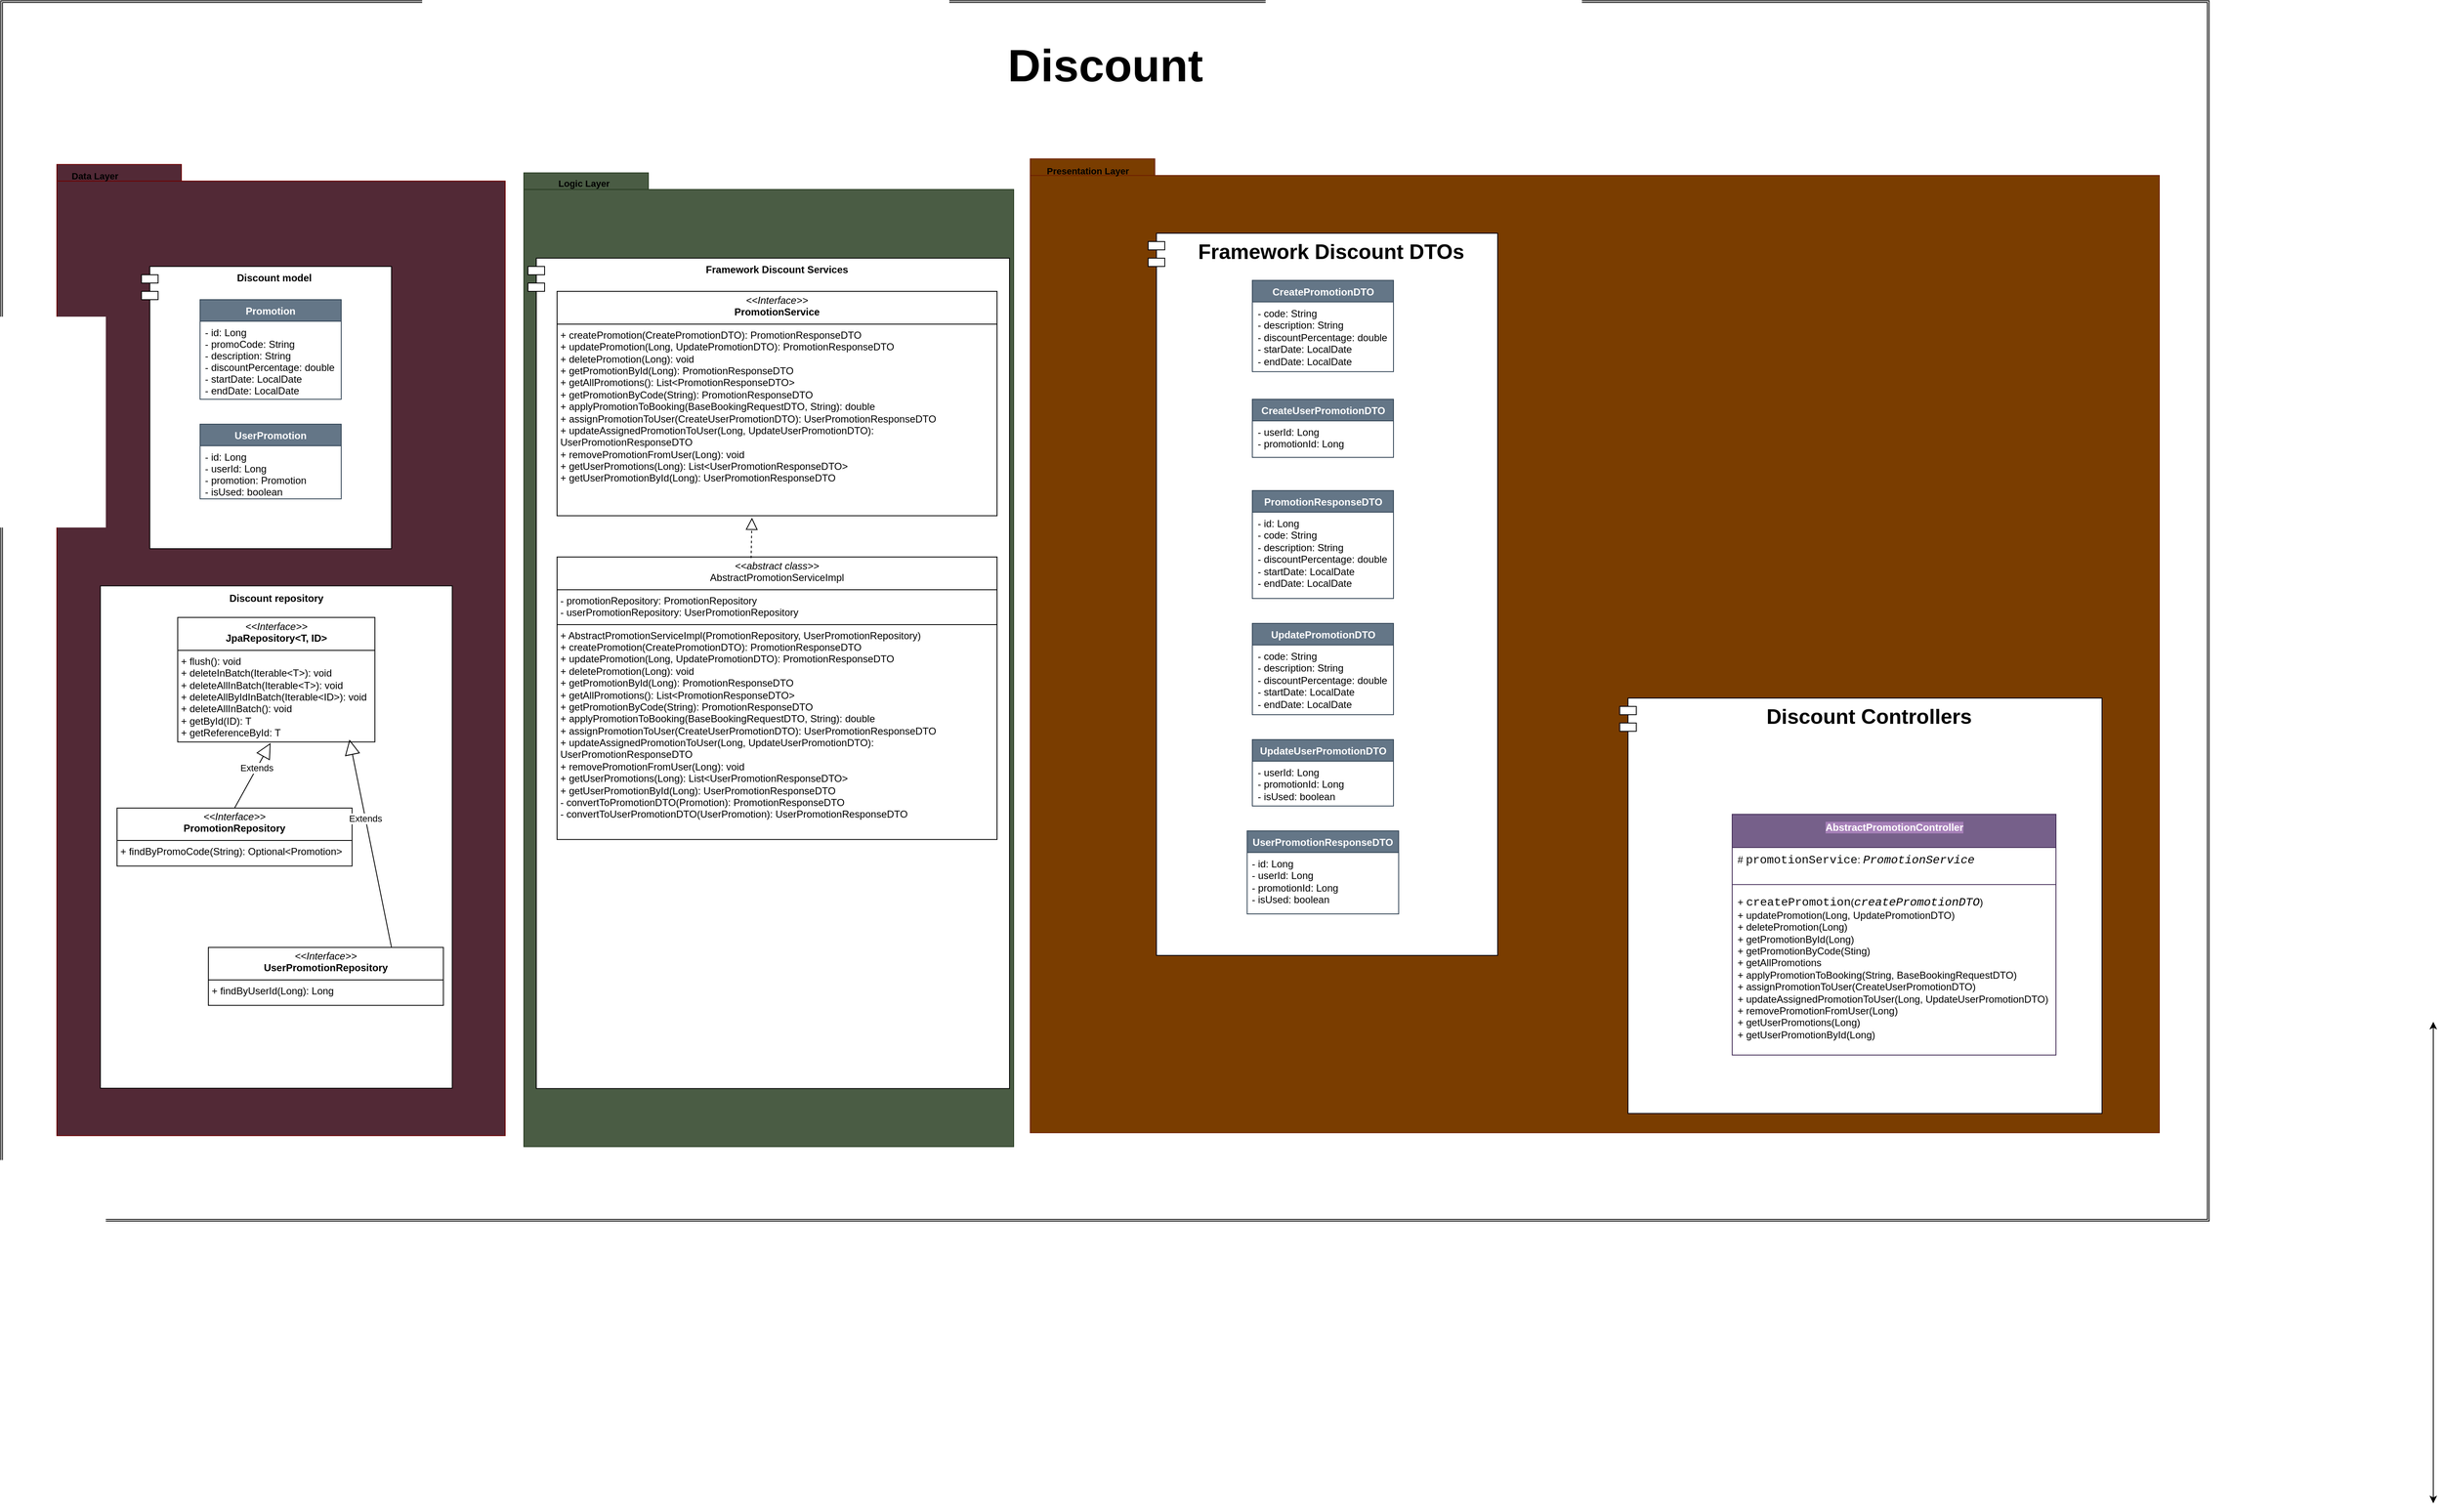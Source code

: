 <mxfile version="24.6.4" type="github">
  <diagram id="C5RBs43oDa-KdzZeNtuy" name="Page-1">
    <mxGraphModel dx="679" dy="1391" grid="1" gridSize="10" guides="1" tooltips="1" connect="1" arrows="1" fold="1" page="1" pageScale="1" pageWidth="827" pageHeight="1169" math="0" shadow="0">
      <root>
        <mxCell id="WIyWlLk6GJQsqaUBKTNV-0" />
        <mxCell id="WIyWlLk6GJQsqaUBKTNV-1" parent="WIyWlLk6GJQsqaUBKTNV-0" />
        <mxCell id="WFfvslT1npfCpkci80M0-1" value="" style="shape=ext;double=1;rounded=0;whiteSpace=wrap;html=1;" vertex="1" parent="WIyWlLk6GJQsqaUBKTNV-1">
          <mxGeometry x="1720" y="330" width="2660" height="1470" as="geometry" />
        </mxCell>
        <mxCell id="WFfvslT1npfCpkci80M0-2" value="`" style="shape=folder;fontStyle=1;spacingTop=10;tabWidth=150;tabHeight=20;tabPosition=left;html=1;whiteSpace=wrap;fillColor=#522936;strokeColor=#6F0000;fontColor=#ffffff;fillStyle=solid;" vertex="1" parent="WIyWlLk6GJQsqaUBKTNV-1">
          <mxGeometry x="1787.5" y="527.18" width="540" height="1170" as="geometry" />
        </mxCell>
        <mxCell id="WFfvslT1npfCpkci80M0-3" value="&lt;font style=&quot;font-size: 11px;&quot;&gt;Data Layer&lt;/font&gt;" style="text;strokeColor=none;fillColor=none;html=1;fontSize=24;fontStyle=1;verticalAlign=middle;align=center;" vertex="1" parent="WIyWlLk6GJQsqaUBKTNV-1">
          <mxGeometry x="1729.245" y="503" width="207.696" height="68.351" as="geometry" />
        </mxCell>
        <mxCell id="WFfvslT1npfCpkci80M0-4" value="" style="group;" connectable="0" vertex="1" parent="WIyWlLk6GJQsqaUBKTNV-1">
          <mxGeometry x="2350" y="510.33" width="626" height="1350" as="geometry" />
        </mxCell>
        <mxCell id="WFfvslT1npfCpkci80M0-5" value="" style="shape=folder;fontStyle=1;spacingTop=10;tabWidth=150;tabHeight=20;tabPosition=left;html=1;whiteSpace=wrap;fillColor=#4A5C44;strokeColor=#273b21;fontColor=#ffffff;fillStyle=solid;" vertex="1" parent="WFfvslT1npfCpkci80M0-4">
          <mxGeometry y="26.88" width="590" height="1173.12" as="geometry" />
        </mxCell>
        <mxCell id="WFfvslT1npfCpkci80M0-6" value="&lt;b style=&quot;border-color: var(--border-color);&quot;&gt;Framework Discount Services&lt;/b&gt;" style="shape=module;align=left;spacingLeft=20;align=center;verticalAlign=top;whiteSpace=wrap;html=1;" vertex="1" parent="WFfvslT1npfCpkci80M0-4">
          <mxGeometry x="5" y="129.68" width="580" height="1000.32" as="geometry" />
        </mxCell>
        <mxCell id="WFfvslT1npfCpkci80M0-7" value="&lt;font style=&quot;font-size: 11px;&quot;&gt;Logic Layer&lt;/font&gt;" style="text;strokeColor=none;fillColor=none;html=1;fontSize=24;fontStyle=1;verticalAlign=middle;align=center;" vertex="1" parent="WFfvslT1npfCpkci80M0-4">
          <mxGeometry x="-40.005" width="223.077" height="70.547" as="geometry" />
        </mxCell>
        <mxCell id="WFfvslT1npfCpkci80M0-284" value="&lt;p style=&quot;margin:0px;margin-top:4px;text-align:center;&quot;&gt;&lt;i&gt;&amp;lt;&amp;lt;Interface&amp;gt;&amp;gt;&lt;/i&gt;&lt;br&gt;&lt;b&gt;PromotionService&lt;/b&gt;&lt;/p&gt;&lt;hr size=&quot;1&quot; style=&quot;border-style:solid;&quot;&gt;&lt;p style=&quot;margin:0px;margin-left:4px;&quot;&gt;+ createPromotion(CreatePromotionDTO): PromotionResponseDTO&lt;/p&gt;&lt;p style=&quot;margin:0px;margin-left:4px;&quot;&gt;+ updatePromotion(Long, UpdatePromotionDTO): PromotionResponseDTO&lt;/p&gt;&lt;p style=&quot;margin:0px;margin-left:4px;&quot;&gt;+ deletePromotion(Long): void&lt;/p&gt;&lt;p style=&quot;margin:0px;margin-left:4px;&quot;&gt;+ getPromotionById(Long): PromotionResponseDTO&lt;/p&gt;&lt;p style=&quot;margin:0px;margin-left:4px;&quot;&gt;+ getAllPromotions(): List&amp;lt;PromotionResponseDTO&amp;gt;&lt;/p&gt;&lt;p style=&quot;margin:0px;margin-left:4px;&quot;&gt;+ getPromotionByCode(String): PromotionResponseDTO&lt;/p&gt;&lt;p style=&quot;margin:0px;margin-left:4px;&quot;&gt;+ applyPromotionToBooking(BaseBookingRequestDTO, String): double&lt;/p&gt;&lt;p style=&quot;margin:0px;margin-left:4px;&quot;&gt;+ assignPromotionToUser(CreateUserPromotionDTO): UserPromotionResponseDTO&lt;/p&gt;&lt;p style=&quot;margin:0px;margin-left:4px;&quot;&gt;+ updateAssignedPromotionToUser(Long, UpdateUserPromotionDTO): UserPromotionResponseDTO&lt;/p&gt;&lt;p style=&quot;margin:0px;margin-left:4px;&quot;&gt;+ removePromotionFromUser(Long): void&lt;/p&gt;&lt;p style=&quot;margin:0px;margin-left:4px;&quot;&gt;+ getUserPromotions(Long): List&amp;lt;UserPromotionResponseDTO&amp;gt;&lt;/p&gt;&lt;p style=&quot;margin:0px;margin-left:4px;&quot;&gt;+ getUserPromotionById(Long): UserPromotionResponseDTO&lt;/p&gt;" style="verticalAlign=top;align=left;overflow=fill;html=1;whiteSpace=wrap;" vertex="1" parent="WFfvslT1npfCpkci80M0-4">
          <mxGeometry x="40" y="169.67" width="530" height="270.33" as="geometry" />
        </mxCell>
        <mxCell id="WFfvslT1npfCpkci80M0-285" value="&lt;p style=&quot;margin:0px;margin-top:4px;text-align:center;&quot;&gt;&lt;i&gt;&amp;lt;&amp;lt;abstract class&amp;gt;&amp;gt;&lt;/i&gt;&lt;br&gt;AbstractPromotionServiceImpl&lt;br&gt;&lt;/p&gt;&lt;hr size=&quot;1&quot; style=&quot;border-style:solid;&quot;&gt;&lt;p style=&quot;margin:0px;margin-left:4px;&quot;&gt;- promotionRepository: PromotionRepository&lt;/p&gt;&lt;p style=&quot;margin:0px;margin-left:4px;&quot;&gt;- userPromotionRepository: UserPromotionRepository&lt;/p&gt;&lt;hr size=&quot;1&quot; style=&quot;border-style:solid;&quot;&gt;&lt;p style=&quot;margin:0px;margin-left:4px;&quot;&gt;+ AbstractPromotionServiceImpl(PromotionRepository, UserPromotionRepository)&lt;/p&gt;&lt;p style=&quot;margin:0px;margin-left:4px;&quot;&gt;+ createPromotion(CreatePromotionDTO): PromotionResponseDTO&lt;/p&gt;&lt;p style=&quot;margin:0px;margin-left:4px;&quot;&gt;+ updatePromotion(Long, UpdatePromotionDTO): PromotionResponseDTO&lt;/p&gt;&lt;p style=&quot;margin:0px;margin-left:4px;&quot;&gt;+ deletePromotion(Long): void&lt;/p&gt;&lt;p style=&quot;margin:0px;margin-left:4px;&quot;&gt;+ getPromotionById(Long): PromotionResponseDTO&lt;/p&gt;&lt;p style=&quot;margin:0px;margin-left:4px;&quot;&gt;+ getAllPromotions(): List&amp;lt;PromotionResponseDTO&amp;gt;&lt;/p&gt;&lt;p style=&quot;margin:0px;margin-left:4px;&quot;&gt;+ getPromotionByCode(String): PromotionResponseDTO&lt;/p&gt;&lt;p style=&quot;margin:0px;margin-left:4px;&quot;&gt;+ applyPromotionToBooking(BaseBookingRequestDTO, String): double&lt;/p&gt;&lt;p style=&quot;margin:0px;margin-left:4px;&quot;&gt;+ assignPromotionToUser(CreateUserPromotionDTO): UserPromotionResponseDTO&lt;/p&gt;&lt;p style=&quot;margin:0px;margin-left:4px;&quot;&gt;+ updateAssignedPromotionToUser(Long, UpdateUserPromotionDTO): UserPromotionResponseDTO&lt;/p&gt;&lt;p style=&quot;margin:0px;margin-left:4px;&quot;&gt;+ removePromotionFromUser(Long): void&lt;/p&gt;&lt;p style=&quot;margin:0px;margin-left:4px;&quot;&gt;+ getUserPromotions(Long): List&amp;lt;UserPromotionResponseDTO&amp;gt;&lt;/p&gt;&lt;p style=&quot;margin:0px;margin-left:4px;&quot;&gt;+ getUserPromotionById(Long): UserPromotionResponseDTO&lt;/p&gt;&lt;p style=&quot;margin:0px;margin-left:4px;&quot;&gt;- convertToPromotionDTO(Promotion): PromotionResponseDTO&lt;/p&gt;&lt;p style=&quot;margin:0px;margin-left:4px;&quot;&gt;- convertToUserPromotionDTO(UserPromotion): UserPromotionResponseDTO&lt;/p&gt;" style="verticalAlign=top;align=left;overflow=fill;html=1;whiteSpace=wrap;" vertex="1" parent="WFfvslT1npfCpkci80M0-4">
          <mxGeometry x="40" y="489.67" width="530" height="340.33" as="geometry" />
        </mxCell>
        <mxCell id="WFfvslT1npfCpkci80M0-287" value="" style="endArrow=block;dashed=1;endFill=0;endSize=12;html=1;rounded=0;exitX=0.441;exitY=0.004;exitDx=0;exitDy=0;exitPerimeter=0;entryX=0.443;entryY=1.009;entryDx=0;entryDy=0;entryPerimeter=0;" edge="1" parent="WFfvslT1npfCpkci80M0-4" source="WFfvslT1npfCpkci80M0-285" target="WFfvslT1npfCpkci80M0-284">
          <mxGeometry width="160" relative="1" as="geometry">
            <mxPoint x="215" y="459.67" as="sourcePoint" />
            <mxPoint x="375" y="459.67" as="targetPoint" />
          </mxGeometry>
        </mxCell>
        <mxCell id="WFfvslT1npfCpkci80M0-22" value="&lt;font style=&quot;font-size: 55px;&quot;&gt;Discount&lt;/font&gt;" style="text;strokeColor=none;fillColor=none;html=1;fontSize=24;fontStyle=1;verticalAlign=middle;align=center;" vertex="1" parent="WIyWlLk6GJQsqaUBKTNV-1">
          <mxGeometry x="2555" y="359.999" width="990" height="94.595" as="geometry" />
        </mxCell>
        <mxCell id="WFfvslT1npfCpkci80M0-180" value="" style="shape=folder;fontStyle=1;spacingTop=10;tabWidth=150;tabHeight=20;tabPosition=left;html=1;whiteSpace=wrap;fillColor=#7A3D00;strokeColor=#6D1F00;fontColor=#ffffff;fillStyle=solid;" vertex="1" parent="WIyWlLk6GJQsqaUBKTNV-1">
          <mxGeometry x="2960" y="520.428" width="1360" height="1173.15" as="geometry" />
        </mxCell>
        <mxCell id="WFfvslT1npfCpkci80M0-181" value="&lt;font style=&quot;font-size: 11px;&quot;&gt;Presentation Layer&lt;/font&gt;" style="text;strokeColor=none;fillColor=none;html=1;fontSize=24;fontStyle=1;verticalAlign=middle;align=center;" vertex="1" parent="WIyWlLk6GJQsqaUBKTNV-1">
          <mxGeometry x="2921" y="510.328" width="215.38" height="40.455" as="geometry" />
        </mxCell>
        <mxCell id="WFfvslT1npfCpkci80M0-182" value="&lt;div&gt;&lt;b&gt;&lt;font style=&quot;font-size: 25px;&quot;&gt;Framework&amp;nbsp;&lt;/font&gt;&lt;/b&gt;&lt;b style=&quot;font-size: 25px;&quot;&gt;Discount&lt;/b&gt;&lt;b&gt;&lt;font style=&quot;font-size: 25px;&quot;&gt;&amp;nbsp;DTOs&lt;/font&gt;&lt;/b&gt;&lt;/div&gt;" style="shape=module;align=left;spacingLeft=20;align=center;verticalAlign=top;whiteSpace=wrap;html=1;" vertex="1" parent="WIyWlLk6GJQsqaUBKTNV-1">
          <mxGeometry x="3102" y="610" width="421" height="870" as="geometry" />
        </mxCell>
        <mxCell id="WFfvslT1npfCpkci80M0-183" value="&lt;span style=&quot;font-size: 25px;&quot;&gt;&lt;b&gt;Discount Controllers&lt;/b&gt;&lt;/span&gt;" style="shape=module;align=left;spacingLeft=20;align=center;verticalAlign=top;whiteSpace=wrap;html=1;" vertex="1" parent="WIyWlLk6GJQsqaUBKTNV-1">
          <mxGeometry x="3670" y="1169.998" width="581" height="500.33" as="geometry" />
        </mxCell>
        <mxCell id="WFfvslT1npfCpkci80M0-184" value="CreatePromotionDTO" style="swimlane;fontStyle=1;align=center;verticalAlign=top;childLayout=stackLayout;horizontal=1;startSize=26;horizontalStack=0;resizeParent=1;resizeParentMax=0;resizeLast=0;collapsible=1;marginBottom=0;whiteSpace=wrap;html=1;fillColor=#647687;strokeColor=#314354;fontColor=#ffffff;" vertex="1" parent="WIyWlLk6GJQsqaUBKTNV-1">
          <mxGeometry x="3227.5" y="666.78" width="170" height="110" as="geometry" />
        </mxCell>
        <mxCell id="WFfvslT1npfCpkci80M0-185" value="&lt;div&gt;&lt;span style=&quot;background-color: initial;&quot;&gt;- code: String&lt;/span&gt;&lt;br&gt;&lt;/div&gt;&lt;div&gt;&lt;div&gt;- description: String&lt;/div&gt;&lt;/div&gt;&lt;div&gt;-&amp;nbsp;discountPercentage: double&lt;/div&gt;&lt;div&gt;- starDate: LocalDate&lt;/div&gt;&lt;div&gt;- endDate:&amp;nbsp;&lt;span style=&quot;background-color: initial;&quot;&gt;LocalDate&lt;/span&gt;&lt;/div&gt;" style="text;strokeColor=none;fillColor=none;align=left;verticalAlign=top;spacingLeft=4;spacingRight=4;overflow=hidden;rotatable=0;points=[[0,0.5],[1,0.5]];portConstraint=eastwest;whiteSpace=wrap;html=1;" vertex="1" parent="WFfvslT1npfCpkci80M0-184">
          <mxGeometry y="26" width="170" height="84" as="geometry" />
        </mxCell>
        <mxCell id="WFfvslT1npfCpkci80M0-186" value="CreateUserPromotionDTO" style="swimlane;fontStyle=1;align=center;verticalAlign=top;childLayout=stackLayout;horizontal=1;startSize=26;horizontalStack=0;resizeParent=1;resizeParentMax=0;resizeLast=0;collapsible=1;marginBottom=0;whiteSpace=wrap;html=1;fillColor=#647687;strokeColor=#314354;fontColor=#ffffff;" vertex="1" parent="WIyWlLk6GJQsqaUBKTNV-1">
          <mxGeometry x="3227.5" y="809.998" width="170" height="70" as="geometry" />
        </mxCell>
        <mxCell id="WFfvslT1npfCpkci80M0-187" value="&lt;div&gt;&lt;span style=&quot;background-color: initial;&quot;&gt;- userId: Long&lt;/span&gt;&lt;br&gt;&lt;/div&gt;&lt;div&gt;&lt;div&gt;- promotionId: Long&lt;/div&gt;&lt;/div&gt;" style="text;strokeColor=none;fillColor=none;align=left;verticalAlign=top;spacingLeft=4;spacingRight=4;overflow=hidden;rotatable=0;points=[[0,0.5],[1,0.5]];portConstraint=eastwest;whiteSpace=wrap;html=1;" vertex="1" parent="WFfvslT1npfCpkci80M0-186">
          <mxGeometry y="26" width="170" height="44" as="geometry" />
        </mxCell>
        <mxCell id="WFfvslT1npfCpkci80M0-188" value="&lt;div style=&quot;line-height: 19px;&quot;&gt;&lt;span style=&quot;background-color: rgb(166, 128, 184);&quot;&gt;AbstractPromotionController&lt;/span&gt;&lt;br&gt;&lt;/div&gt;" style="swimlane;fontStyle=1;align=center;verticalAlign=top;childLayout=stackLayout;horizontal=1;startSize=40;horizontalStack=0;resizeParent=1;resizeParentMax=0;resizeLast=0;collapsible=1;marginBottom=0;whiteSpace=wrap;html=1;fillColor=#76608a;strokeColor=#432D57;direction=east;fontColor=#ffffff;" vertex="1" parent="WIyWlLk6GJQsqaUBKTNV-1">
          <mxGeometry x="3805.5" y="1310" width="390" height="290.001" as="geometry">
            <mxRectangle x="879" y="343.239" width="230" height="60" as="alternateBounds" />
          </mxGeometry>
        </mxCell>
        <mxCell id="WFfvslT1npfCpkci80M0-189" value="#&amp;nbsp;&lt;span style=&quot;background-color: initial;&quot;&gt;&lt;font color=&quot;#0a0a0a&quot; face=&quot;Consolas, Courier New, monospace&quot;&gt;&lt;span style=&quot;font-size: 14px; white-space: pre;&quot;&gt;promotionService&lt;/span&gt;&lt;/font&gt;:&amp;nbsp;&lt;/span&gt;&lt;span style=&quot;font-style: italic; font-family: Consolas, &amp;quot;Courier New&amp;quot;, monospace; font-size: 14px; white-space: pre; background-color: rgb(255, 255, 255);&quot;&gt;PromotionService&lt;/span&gt;" style="text;strokeColor=none;fillColor=none;align=left;verticalAlign=top;spacingLeft=4;spacingRight=4;overflow=hidden;rotatable=0;points=[[0,0.5],[1,0.5]];portConstraint=eastwest;whiteSpace=wrap;html=1;" vertex="1" parent="WFfvslT1npfCpkci80M0-188">
          <mxGeometry y="40" width="390" height="38.486" as="geometry" />
        </mxCell>
        <mxCell id="WFfvslT1npfCpkci80M0-190" value="" style="line;strokeWidth=1;fillColor=none;align=left;verticalAlign=middle;spacingTop=-1;spacingLeft=3;spacingRight=3;rotatable=0;labelPosition=right;points=[];portConstraint=eastwest;strokeColor=inherit;" vertex="1" parent="WFfvslT1npfCpkci80M0-188">
          <mxGeometry y="78.486" width="390" height="12.305" as="geometry" />
        </mxCell>
        <mxCell id="WFfvslT1npfCpkci80M0-191" value="+&amp;nbsp;&lt;span style=&quot;font-family: Consolas, &amp;quot;Courier New&amp;quot;, monospace; font-size: 14px; white-space: pre; background-color: rgb(255, 255, 255);&quot;&gt;&lt;font color=&quot;#0a0a0a&quot;&gt;createPromotion&lt;/font&gt;&lt;/span&gt;&lt;span style=&quot;background-color: initial;&quot;&gt;(&lt;/span&gt;&lt;span style=&quot;font-style: italic; font-family: Consolas, &amp;quot;Courier New&amp;quot;, monospace; font-size: 14px; white-space: pre; background-color: rgb(255, 255, 255);&quot;&gt;createPromotionDTO&lt;/span&gt;&lt;span style=&quot;background-color: initial;&quot;&gt;)&lt;/span&gt;&lt;div&gt;&lt;span style=&quot;background-color: initial;&quot;&gt;+&amp;nbsp;&lt;/span&gt;&lt;span style=&quot;background-color: initial;&quot;&gt;updatePromotion(&lt;/span&gt;&lt;span style=&quot;background-color: initial;&quot;&gt;Long,&amp;nbsp;&lt;/span&gt;&lt;span style=&quot;background-color: initial;&quot;&gt;UpdatePromotionDTO&lt;/span&gt;&lt;span style=&quot;background-color: initial;&quot;&gt;)&lt;/span&gt;&lt;/div&gt;&lt;div&gt;&lt;span style=&quot;background-color: initial;&quot;&gt;+&amp;nbsp;&lt;/span&gt;&lt;span style=&quot;background-color: initial;&quot;&gt;deletePromotion(Long)&lt;/span&gt;&lt;/div&gt;&lt;div&gt;&lt;span style=&quot;background-color: initial;&quot;&gt;+&amp;nbsp;&lt;/span&gt;&lt;span style=&quot;background-color: initial;&quot;&gt;getPromotionById(Long)&lt;/span&gt;&lt;/div&gt;&lt;div&gt;&lt;span style=&quot;background-color: initial;&quot;&gt;+&amp;nbsp;&lt;/span&gt;&lt;span style=&quot;background-color: initial;&quot;&gt;getPromotionByCode(Sting)&lt;/span&gt;&lt;/div&gt;&lt;div&gt;&lt;span style=&quot;background-color: initial;&quot;&gt;+&amp;nbsp;&lt;/span&gt;&lt;span style=&quot;background-color: initial;&quot;&gt;getAllPromotions&lt;/span&gt;&lt;/div&gt;&lt;div&gt;&lt;span style=&quot;background-color: initial;&quot;&gt;+&amp;nbsp;&lt;/span&gt;&lt;span style=&quot;background-color: initial;&quot;&gt;applyPromotionToBooking(&lt;/span&gt;&lt;span style=&quot;background-color: initial;&quot;&gt;String,&amp;nbsp;&lt;/span&gt;&lt;span style=&quot;background-color: initial;&quot;&gt;BaseBookingRequestDTO&lt;/span&gt;&lt;span style=&quot;background-color: initial;&quot;&gt;)&lt;/span&gt;&lt;/div&gt;&lt;div&gt;&lt;span style=&quot;background-color: initial;&quot;&gt;+&amp;nbsp;&lt;/span&gt;&lt;span style=&quot;background-color: initial;&quot;&gt;assignPromotionToUser(&lt;/span&gt;&lt;span style=&quot;background-color: initial;&quot;&gt;CreateUserPromotionDTO&lt;/span&gt;&lt;span style=&quot;background-color: initial;&quot;&gt;)&lt;/span&gt;&lt;/div&gt;&lt;div&gt;&lt;span style=&quot;background-color: initial;&quot;&gt;+&amp;nbsp;&lt;/span&gt;&lt;span style=&quot;background-color: initial;&quot;&gt;updateAssignedPromotionToUser(Long,&amp;nbsp;&lt;/span&gt;&lt;span style=&quot;background-color: initial;&quot;&gt;UpdateUserPromotionDTO&lt;/span&gt;&lt;span style=&quot;background-color: initial;&quot;&gt;)&lt;/span&gt;&lt;/div&gt;&lt;div&gt;&lt;span style=&quot;background-color: initial;&quot;&gt;+&amp;nbsp;&lt;/span&gt;&lt;span style=&quot;background-color: initial;&quot;&gt;removePromotionFromUser(Long)&lt;/span&gt;&lt;/div&gt;&lt;div&gt;&lt;span style=&quot;background-color: initial;&quot;&gt;+&amp;nbsp;&lt;/span&gt;&lt;span style=&quot;background-color: initial;&quot;&gt;getUserPromotions(Long)&lt;/span&gt;&lt;/div&gt;&lt;div&gt;&lt;span style=&quot;background-color: initial;&quot;&gt;+&amp;nbsp;&lt;/span&gt;&lt;span style=&quot;background-color: initial;&quot;&gt;getUserPromotionById(Long)&lt;/span&gt;&lt;/div&gt;" style="text;strokeColor=none;fillColor=none;align=left;verticalAlign=top;spacingLeft=4;spacingRight=4;overflow=hidden;rotatable=0;points=[[0,0.5],[1,0.5]];portConstraint=eastwest;whiteSpace=wrap;html=1;" vertex="1" parent="WFfvslT1npfCpkci80M0-188">
          <mxGeometry y="90.791" width="390" height="199.21" as="geometry" />
        </mxCell>
        <mxCell id="WFfvslT1npfCpkci80M0-192" value="" style="endArrow=classic;startArrow=classic;html=1;rounded=0;entryX=0.5;entryY=1;entryDx=0;entryDy=0;" edge="1" parent="WIyWlLk6GJQsqaUBKTNV-1">
          <mxGeometry width="50" height="50" relative="1" as="geometry">
            <mxPoint x="4650" y="2140" as="sourcePoint" />
            <mxPoint x="4650" y="1560" as="targetPoint" />
          </mxGeometry>
        </mxCell>
        <mxCell id="WFfvslT1npfCpkci80M0-255" value="&lt;b style=&quot;border-color: var(--border-color);&quot;&gt;&lt;b style=&quot;border-color: var(--border-color);&quot;&gt;Discount model&lt;/b&gt;&lt;br&gt;&lt;/b&gt;" style="shape=module;align=left;spacingLeft=20;align=center;verticalAlign=top;whiteSpace=wrap;html=1;" vertex="1" parent="WIyWlLk6GJQsqaUBKTNV-1">
          <mxGeometry x="1889.43" y="650" width="301.15" height="340" as="geometry" />
        </mxCell>
        <mxCell id="WFfvslT1npfCpkci80M0-256" value="UserPromotion" style="swimlane;fontStyle=1;align=center;verticalAlign=top;childLayout=stackLayout;horizontal=1;startSize=26;horizontalStack=0;resizeParent=1;resizeParentMax=0;resizeLast=0;collapsible=1;marginBottom=0;fillColor=#647687;fontColor=#ffffff;strokeColor=#314354;" vertex="1" parent="WIyWlLk6GJQsqaUBKTNV-1">
          <mxGeometry x="1960" y="840" width="170" height="90" as="geometry" />
        </mxCell>
        <mxCell id="WFfvslT1npfCpkci80M0-257" value="- id: Long&#xa;- userId: Long&#xa;- promotion: Promotion&#xa;- isUsed: boolean" style="text;strokeColor=none;fillColor=none;align=left;verticalAlign=top;spacingLeft=4;spacingRight=4;overflow=hidden;rotatable=0;points=[[0,0.5],[1,0.5]];portConstraint=eastwest;" vertex="1" parent="WFfvslT1npfCpkci80M0-256">
          <mxGeometry y="26" width="170" height="64" as="geometry" />
        </mxCell>
        <mxCell id="WFfvslT1npfCpkci80M0-261" value="PromotionResponseDTO" style="swimlane;fontStyle=1;align=center;verticalAlign=top;childLayout=stackLayout;horizontal=1;startSize=26;horizontalStack=0;resizeParent=1;resizeParentMax=0;resizeLast=0;collapsible=1;marginBottom=0;whiteSpace=wrap;html=1;fillColor=#647687;strokeColor=#314354;fontColor=#ffffff;" vertex="1" parent="WIyWlLk6GJQsqaUBKTNV-1">
          <mxGeometry x="3227.5" y="920" width="170" height="130" as="geometry" />
        </mxCell>
        <mxCell id="WFfvslT1npfCpkci80M0-262" value="&lt;div&gt;&lt;span style=&quot;background-color: initial;&quot;&gt;- id: Long&lt;/span&gt;&lt;br&gt;&lt;/div&gt;&lt;div&gt;&lt;div&gt;- code: String&lt;/div&gt;&lt;/div&gt;&lt;div&gt;- description: String&lt;/div&gt;&lt;div&gt;-&amp;nbsp;discountPercentage: double&lt;/div&gt;&lt;div&gt;- startDate: LocalDate&lt;/div&gt;&lt;div&gt;-&amp;nbsp;&lt;span style=&quot;background-color: initial;&quot;&gt;endDate: LocalDate&lt;/span&gt;&lt;/div&gt;" style="text;strokeColor=none;fillColor=none;align=left;verticalAlign=top;spacingLeft=4;spacingRight=4;overflow=hidden;rotatable=0;points=[[0,0.5],[1,0.5]];portConstraint=eastwest;whiteSpace=wrap;html=1;" vertex="1" parent="WFfvslT1npfCpkci80M0-261">
          <mxGeometry y="26" width="170" height="104" as="geometry" />
        </mxCell>
        <mxCell id="WFfvslT1npfCpkci80M0-263" value="UpdatePromotionDTO" style="swimlane;fontStyle=1;align=center;verticalAlign=top;childLayout=stackLayout;horizontal=1;startSize=26;horizontalStack=0;resizeParent=1;resizeParentMax=0;resizeLast=0;collapsible=1;marginBottom=0;whiteSpace=wrap;html=1;fillColor=#647687;strokeColor=#314354;fontColor=#ffffff;" vertex="1" parent="WIyWlLk6GJQsqaUBKTNV-1">
          <mxGeometry x="3227.5" y="1080" width="170" height="110" as="geometry" />
        </mxCell>
        <mxCell id="WFfvslT1npfCpkci80M0-264" value="&lt;div&gt;&lt;span style=&quot;background-color: initial;&quot;&gt;- code: String&lt;/span&gt;&lt;/div&gt;&lt;div&gt;- description: String&lt;/div&gt;&lt;div&gt;-&amp;nbsp;discountPercentage: double&lt;/div&gt;&lt;div&gt;- startDate: LocalDate&lt;/div&gt;&lt;div&gt;-&amp;nbsp;&lt;span style=&quot;background-color: initial;&quot;&gt;endDate: LocalDate&lt;/span&gt;&lt;/div&gt;" style="text;strokeColor=none;fillColor=none;align=left;verticalAlign=top;spacingLeft=4;spacingRight=4;overflow=hidden;rotatable=0;points=[[0,0.5],[1,0.5]];portConstraint=eastwest;whiteSpace=wrap;html=1;" vertex="1" parent="WFfvslT1npfCpkci80M0-263">
          <mxGeometry y="26" width="170" height="84" as="geometry" />
        </mxCell>
        <mxCell id="WFfvslT1npfCpkci80M0-265" value="UpdateUserPromotionDTO" style="swimlane;fontStyle=1;align=center;verticalAlign=top;childLayout=stackLayout;horizontal=1;startSize=26;horizontalStack=0;resizeParent=1;resizeParentMax=0;resizeLast=0;collapsible=1;marginBottom=0;whiteSpace=wrap;html=1;fillColor=#647687;strokeColor=#314354;fontColor=#ffffff;" vertex="1" parent="WIyWlLk6GJQsqaUBKTNV-1">
          <mxGeometry x="3227.5" y="1220" width="170" height="80" as="geometry" />
        </mxCell>
        <mxCell id="WFfvslT1npfCpkci80M0-266" value="&lt;div&gt;&lt;span style=&quot;background-color: initial;&quot;&gt;- userId: Long&lt;/span&gt;&lt;/div&gt;&lt;div&gt;- promotionId: Long&lt;/div&gt;&lt;div&gt;-&amp;nbsp;isUsed: boolean&lt;/div&gt;" style="text;strokeColor=none;fillColor=none;align=left;verticalAlign=top;spacingLeft=4;spacingRight=4;overflow=hidden;rotatable=0;points=[[0,0.5],[1,0.5]];portConstraint=eastwest;whiteSpace=wrap;html=1;" vertex="1" parent="WFfvslT1npfCpkci80M0-265">
          <mxGeometry y="26" width="170" height="54" as="geometry" />
        </mxCell>
        <mxCell id="WFfvslT1npfCpkci80M0-267" value="UserPromotionResponseDTO" style="swimlane;fontStyle=1;align=center;verticalAlign=top;childLayout=stackLayout;horizontal=1;startSize=26;horizontalStack=0;resizeParent=1;resizeParentMax=0;resizeLast=0;collapsible=1;marginBottom=0;whiteSpace=wrap;html=1;fillColor=#647687;strokeColor=#314354;fontColor=#ffffff;" vertex="1" parent="WIyWlLk6GJQsqaUBKTNV-1">
          <mxGeometry x="3221.25" y="1330" width="182.5" height="100" as="geometry" />
        </mxCell>
        <mxCell id="WFfvslT1npfCpkci80M0-268" value="&lt;div&gt;&lt;span style=&quot;background-color: initial;&quot;&gt;- id: Long&lt;/span&gt;&lt;/div&gt;&lt;div&gt;- userId: Long&lt;/div&gt;&lt;div&gt;-&amp;nbsp;promotionId:&amp;nbsp;&lt;span style=&quot;background-color: initial;&quot;&gt;Long&lt;/span&gt;&lt;/div&gt;&lt;div&gt;&lt;span style=&quot;background-color: initial;&quot;&gt;- isUsed: boolean&lt;/span&gt;&lt;/div&gt;" style="text;strokeColor=none;fillColor=none;align=left;verticalAlign=top;spacingLeft=4;spacingRight=4;overflow=hidden;rotatable=0;points=[[0,0.5],[1,0.5]];portConstraint=eastwest;whiteSpace=wrap;html=1;" vertex="1" parent="WFfvslT1npfCpkci80M0-267">
          <mxGeometry y="26" width="182.5" height="74" as="geometry" />
        </mxCell>
        <mxCell id="WFfvslT1npfCpkci80M0-269" value="Promotion" style="swimlane;fontStyle=1;align=center;verticalAlign=top;childLayout=stackLayout;horizontal=1;startSize=26;horizontalStack=0;resizeParent=1;resizeParentMax=0;resizeLast=0;collapsible=1;marginBottom=0;fillColor=#647687;fontColor=#ffffff;strokeColor=#314354;" vertex="1" parent="WIyWlLk6GJQsqaUBKTNV-1">
          <mxGeometry x="1960" y="690" width="170" height="120" as="geometry" />
        </mxCell>
        <mxCell id="WFfvslT1npfCpkci80M0-270" value="- id: Long&#xa;- promoCode: String&#xa;- description: String&#xa;- discountPercentage: double&#xa;- startDate: LocalDate&#xa;- endDate: LocalDate" style="text;strokeColor=none;fillColor=none;align=left;verticalAlign=top;spacingLeft=4;spacingRight=4;overflow=hidden;rotatable=0;points=[[0,0.5],[1,0.5]];portConstraint=eastwest;" vertex="1" parent="WFfvslT1npfCpkci80M0-269">
          <mxGeometry y="26" width="170" height="94" as="geometry" />
        </mxCell>
        <mxCell id="WFfvslT1npfCpkci80M0-271" value="" style="rounded=0;whiteSpace=wrap;html=1;" vertex="1" parent="WIyWlLk6GJQsqaUBKTNV-1">
          <mxGeometry x="1839.92" y="1034.78" width="423.82" height="605.22" as="geometry" />
        </mxCell>
        <mxCell id="WFfvslT1npfCpkci80M0-272" value="&lt;b&gt;Discount repository&lt;/b&gt;" style="text;html=1;align=center;verticalAlign=middle;whiteSpace=wrap;rounded=0;" vertex="1" parent="WIyWlLk6GJQsqaUBKTNV-1">
          <mxGeometry x="1976.83" y="1034.78" width="150" height="30" as="geometry" />
        </mxCell>
        <mxCell id="WFfvslT1npfCpkci80M0-275" value="&lt;p style=&quot;margin:0px;margin-top:4px;text-align:center;&quot;&gt;&lt;i&gt;&amp;lt;&amp;lt;Interface&amp;gt;&amp;gt;&lt;/i&gt;&lt;br&gt;&lt;b&gt;JpaRepository&amp;lt;T, ID&amp;gt;&lt;/b&gt;&lt;/p&gt;&lt;hr size=&quot;1&quot; style=&quot;border-style:solid;&quot;&gt;&lt;p style=&quot;margin:0px;margin-left:4px;&quot;&gt;+ flush(): void&lt;br&gt;+ deleteInBatch(Iterable&amp;lt;T&amp;gt;): void&lt;/p&gt;&lt;p style=&quot;margin:0px;margin-left:4px;&quot;&gt;+&amp;nbsp;&lt;span style=&quot;background-color: initial;&quot;&gt;deleteAllInBatch&lt;/span&gt;&lt;span style=&quot;background-color: initial;&quot;&gt;(Iterable&amp;lt;T&amp;gt;): void&lt;/span&gt;&lt;/p&gt;&lt;p style=&quot;margin:0px;margin-left:4px;&quot;&gt;&lt;span style=&quot;background-color: initial;&quot;&gt;+&amp;nbsp;&lt;/span&gt;&lt;span style=&quot;background-color: initial;&quot;&gt;deleteAllByIdInBatch&lt;/span&gt;&lt;span style=&quot;background-color: initial;&quot;&gt;(Iterable&amp;lt;ID&amp;gt;): void&lt;/span&gt;&lt;/p&gt;&lt;p style=&quot;margin:0px;margin-left:4px;&quot;&gt;&lt;span style=&quot;background-color: initial;&quot;&gt;+&amp;nbsp;&lt;/span&gt;&lt;span style=&quot;background-color: initial;&quot;&gt;deleteAllInBatch(): void&lt;/span&gt;&lt;/p&gt;&lt;p style=&quot;margin:0px;margin-left:4px;&quot;&gt;&lt;span style=&quot;background-color: initial;&quot;&gt;+ getById(ID): T&lt;/span&gt;&lt;/p&gt;&lt;p style=&quot;margin:0px;margin-left:4px;&quot;&gt;&lt;span style=&quot;background-color: initial;&quot;&gt;+&amp;nbsp;&lt;/span&gt;&lt;span style=&quot;background-color: initial;&quot;&gt;getReferenceById: T&lt;/span&gt;&lt;/p&gt;" style="verticalAlign=top;align=left;overflow=fill;html=1;whiteSpace=wrap;" vertex="1" parent="WIyWlLk6GJQsqaUBKTNV-1">
          <mxGeometry x="1933.08" y="1072.82" width="237.5" height="150" as="geometry" />
        </mxCell>
        <mxCell id="WFfvslT1npfCpkci80M0-276" value="&lt;p style=&quot;margin:0px;margin-top:4px;text-align:center;&quot;&gt;&lt;i&gt;&amp;lt;&amp;lt;Interface&amp;gt;&amp;gt;&lt;/i&gt;&lt;br&gt;&lt;b&gt;PromotionRepository&lt;/b&gt;&lt;/p&gt;&lt;hr size=&quot;1&quot; style=&quot;border-style:solid;&quot;&gt;&lt;p style=&quot;margin:0px;margin-left:4px;&quot;&gt;+ findByPromoCode(String): Optional&amp;lt;Promotion&amp;gt;&lt;br&gt;&lt;/p&gt;" style="verticalAlign=top;align=left;overflow=fill;html=1;whiteSpace=wrap;" vertex="1" parent="WIyWlLk6GJQsqaUBKTNV-1">
          <mxGeometry x="1860" y="1302.47" width="283.09" height="69.84" as="geometry" />
        </mxCell>
        <mxCell id="WFfvslT1npfCpkci80M0-277" value="Extends" style="endArrow=block;endSize=16;endFill=0;html=1;rounded=0;exitX=0.5;exitY=0;exitDx=0;exitDy=0;entryX=0.471;entryY=1.009;entryDx=0;entryDy=0;entryPerimeter=0;" edge="1" parent="WIyWlLk6GJQsqaUBKTNV-1" source="WFfvslT1npfCpkci80M0-276" target="WFfvslT1npfCpkci80M0-275">
          <mxGeometry x="0.238" width="160" relative="1" as="geometry">
            <mxPoint x="1997" y="1310" as="sourcePoint" />
            <mxPoint x="2093.91" y="1310.527" as="targetPoint" />
            <mxPoint as="offset" />
          </mxGeometry>
        </mxCell>
        <mxCell id="WFfvslT1npfCpkci80M0-281" value="&lt;p style=&quot;margin:0px;margin-top:4px;text-align:center;&quot;&gt;&lt;i&gt;&amp;lt;&amp;lt;Interface&amp;gt;&amp;gt;&lt;/i&gt;&lt;br&gt;&lt;b&gt;UserPromotionRepository&lt;/b&gt;&lt;br&gt;&lt;/p&gt;&lt;hr size=&quot;1&quot; style=&quot;border-style:solid;&quot;&gt;&lt;p style=&quot;margin:0px;margin-left:4px;&quot;&gt;+ findByUserId(Long): Long&lt;br&gt;&lt;/p&gt;" style="verticalAlign=top;align=left;overflow=fill;html=1;whiteSpace=wrap;" vertex="1" parent="WIyWlLk6GJQsqaUBKTNV-1">
          <mxGeometry x="1970" y="1470.32" width="283.09" height="69.84" as="geometry" />
        </mxCell>
        <mxCell id="WFfvslT1npfCpkci80M0-283" value="Extends" style="endArrow=block;endSize=16;endFill=0;html=1;rounded=0;exitX=0.5;exitY=0;exitDx=0;exitDy=0;entryX=0.871;entryY=0.981;entryDx=0;entryDy=0;entryPerimeter=0;" edge="1" parent="WIyWlLk6GJQsqaUBKTNV-1" target="WFfvslT1npfCpkci80M0-275">
          <mxGeometry x="0.238" width="160" relative="1" as="geometry">
            <mxPoint x="2190.58" y="1470.32" as="sourcePoint" />
            <mxPoint x="2233.58" y="1392.32" as="targetPoint" />
            <mxPoint as="offset" />
          </mxGeometry>
        </mxCell>
      </root>
    </mxGraphModel>
  </diagram>
</mxfile>
